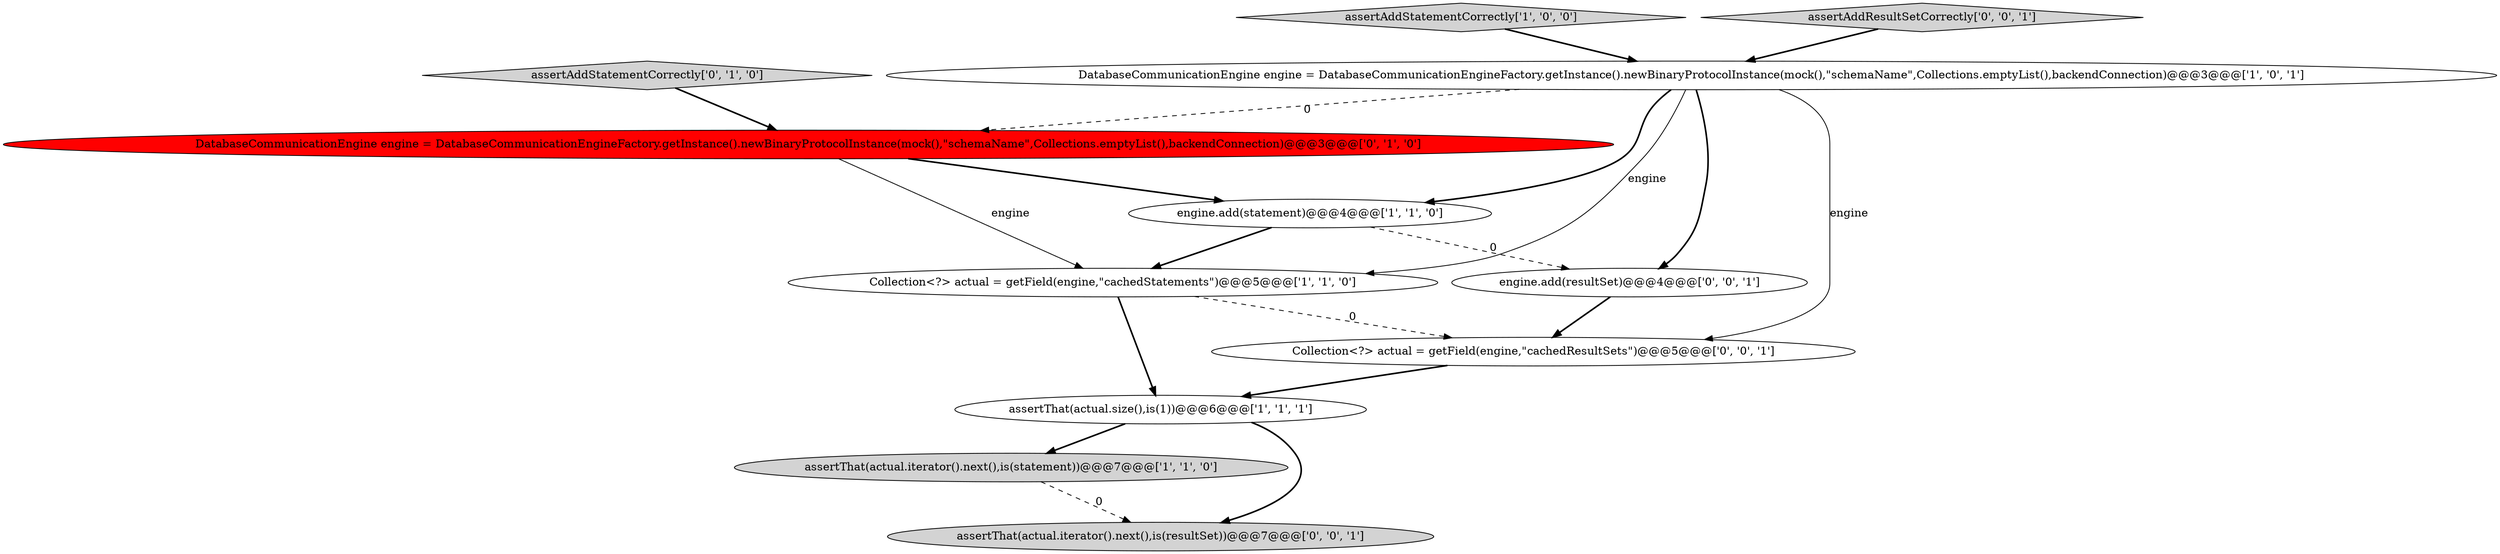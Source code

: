 digraph {
10 [style = filled, label = "assertThat(actual.iterator().next(),is(resultSet))@@@7@@@['0', '0', '1']", fillcolor = lightgray, shape = ellipse image = "AAA0AAABBB3BBB"];
6 [style = filled, label = "assertAddStatementCorrectly['0', '1', '0']", fillcolor = lightgray, shape = diamond image = "AAA0AAABBB2BBB"];
0 [style = filled, label = "assertAddStatementCorrectly['1', '0', '0']", fillcolor = lightgray, shape = diamond image = "AAA0AAABBB1BBB"];
8 [style = filled, label = "Collection<?> actual = getField(engine,\"cachedResultSets\")@@@5@@@['0', '0', '1']", fillcolor = white, shape = ellipse image = "AAA0AAABBB3BBB"];
4 [style = filled, label = "DatabaseCommunicationEngine engine = DatabaseCommunicationEngineFactory.getInstance().newBinaryProtocolInstance(mock(),\"schemaName\",Collections.emptyList(),backendConnection)@@@3@@@['1', '0', '1']", fillcolor = white, shape = ellipse image = "AAA0AAABBB1BBB"];
1 [style = filled, label = "Collection<?> actual = getField(engine,\"cachedStatements\")@@@5@@@['1', '1', '0']", fillcolor = white, shape = ellipse image = "AAA0AAABBB1BBB"];
11 [style = filled, label = "engine.add(resultSet)@@@4@@@['0', '0', '1']", fillcolor = white, shape = ellipse image = "AAA0AAABBB3BBB"];
9 [style = filled, label = "assertAddResultSetCorrectly['0', '0', '1']", fillcolor = lightgray, shape = diamond image = "AAA0AAABBB3BBB"];
3 [style = filled, label = "assertThat(actual.iterator().next(),is(statement))@@@7@@@['1', '1', '0']", fillcolor = lightgray, shape = ellipse image = "AAA0AAABBB1BBB"];
5 [style = filled, label = "engine.add(statement)@@@4@@@['1', '1', '0']", fillcolor = white, shape = ellipse image = "AAA0AAABBB1BBB"];
2 [style = filled, label = "assertThat(actual.size(),is(1))@@@6@@@['1', '1', '1']", fillcolor = white, shape = ellipse image = "AAA0AAABBB1BBB"];
7 [style = filled, label = "DatabaseCommunicationEngine engine = DatabaseCommunicationEngineFactory.getInstance().newBinaryProtocolInstance(mock(),\"schemaName\",Collections.emptyList(),backendConnection)@@@3@@@['0', '1', '0']", fillcolor = red, shape = ellipse image = "AAA1AAABBB2BBB"];
4->1 [style = solid, label="engine"];
11->8 [style = bold, label=""];
5->1 [style = bold, label=""];
1->8 [style = dashed, label="0"];
1->2 [style = bold, label=""];
7->5 [style = bold, label=""];
3->10 [style = dashed, label="0"];
7->1 [style = solid, label="engine"];
6->7 [style = bold, label=""];
4->11 [style = bold, label=""];
8->2 [style = bold, label=""];
2->10 [style = bold, label=""];
0->4 [style = bold, label=""];
9->4 [style = bold, label=""];
4->5 [style = bold, label=""];
4->8 [style = solid, label="engine"];
4->7 [style = dashed, label="0"];
5->11 [style = dashed, label="0"];
2->3 [style = bold, label=""];
}

